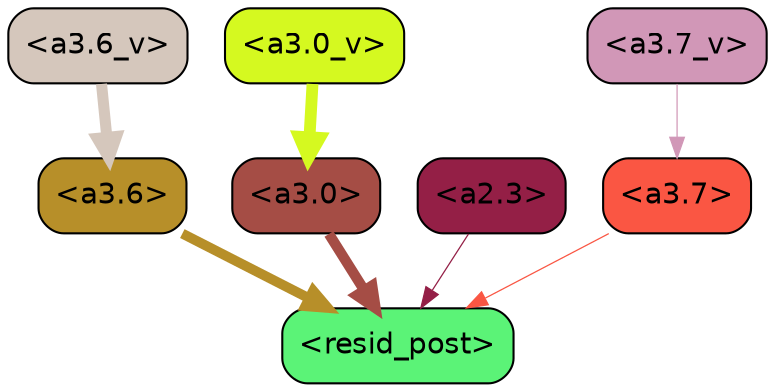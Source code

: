strict digraph "" {
	graph [bgcolor=transparent,
		layout=dot,
		overlap=false,
		splines=true
	];
	"<a3.7>"	[color=black,
		fillcolor="#fa5643",
		fontname=Helvetica,
		shape=box,
		style="filled, rounded"];
	"<resid_post>"	[color=black,
		fillcolor="#5bf377",
		fontname=Helvetica,
		shape=box,
		style="filled, rounded"];
	"<a3.7>" -> "<resid_post>"	[color="#fa5643",
		penwidth=0.6];
	"<a3.6>"	[color=black,
		fillcolor="#b78f29",
		fontname=Helvetica,
		shape=box,
		style="filled, rounded"];
	"<a3.6>" -> "<resid_post>"	[color="#b78f29",
		penwidth=4.749041676521301];
	"<a3.0>"	[color=black,
		fillcolor="#a54d45",
		fontname=Helvetica,
		shape=box,
		style="filled, rounded"];
	"<a3.0>" -> "<resid_post>"	[color="#a54d45",
		penwidth=5.004215121269226];
	"<a2.3>"	[color=black,
		fillcolor="#941f46",
		fontname=Helvetica,
		shape=box,
		style="filled, rounded"];
	"<a2.3>" -> "<resid_post>"	[color="#941f46",
		penwidth=0.6];
	"<a3.7_v>"	[color=black,
		fillcolor="#d197b7",
		fontname=Helvetica,
		shape=box,
		style="filled, rounded"];
	"<a3.7_v>" -> "<a3.7>"	[color="#d197b7",
		penwidth=0.6];
	"<a3.6_v>"	[color=black,
		fillcolor="#d5c7bc",
		fontname=Helvetica,
		shape=box,
		style="filled, rounded"];
	"<a3.6_v>" -> "<a3.6>"	[color="#d5c7bc",
		penwidth=5.297133803367615];
	"<a3.0_v>"	[color=black,
		fillcolor="#d5f920",
		fontname=Helvetica,
		shape=box,
		style="filled, rounded"];
	"<a3.0_v>" -> "<a3.0>"	[color="#d5f920",
		penwidth=5.680712580680847];
}
